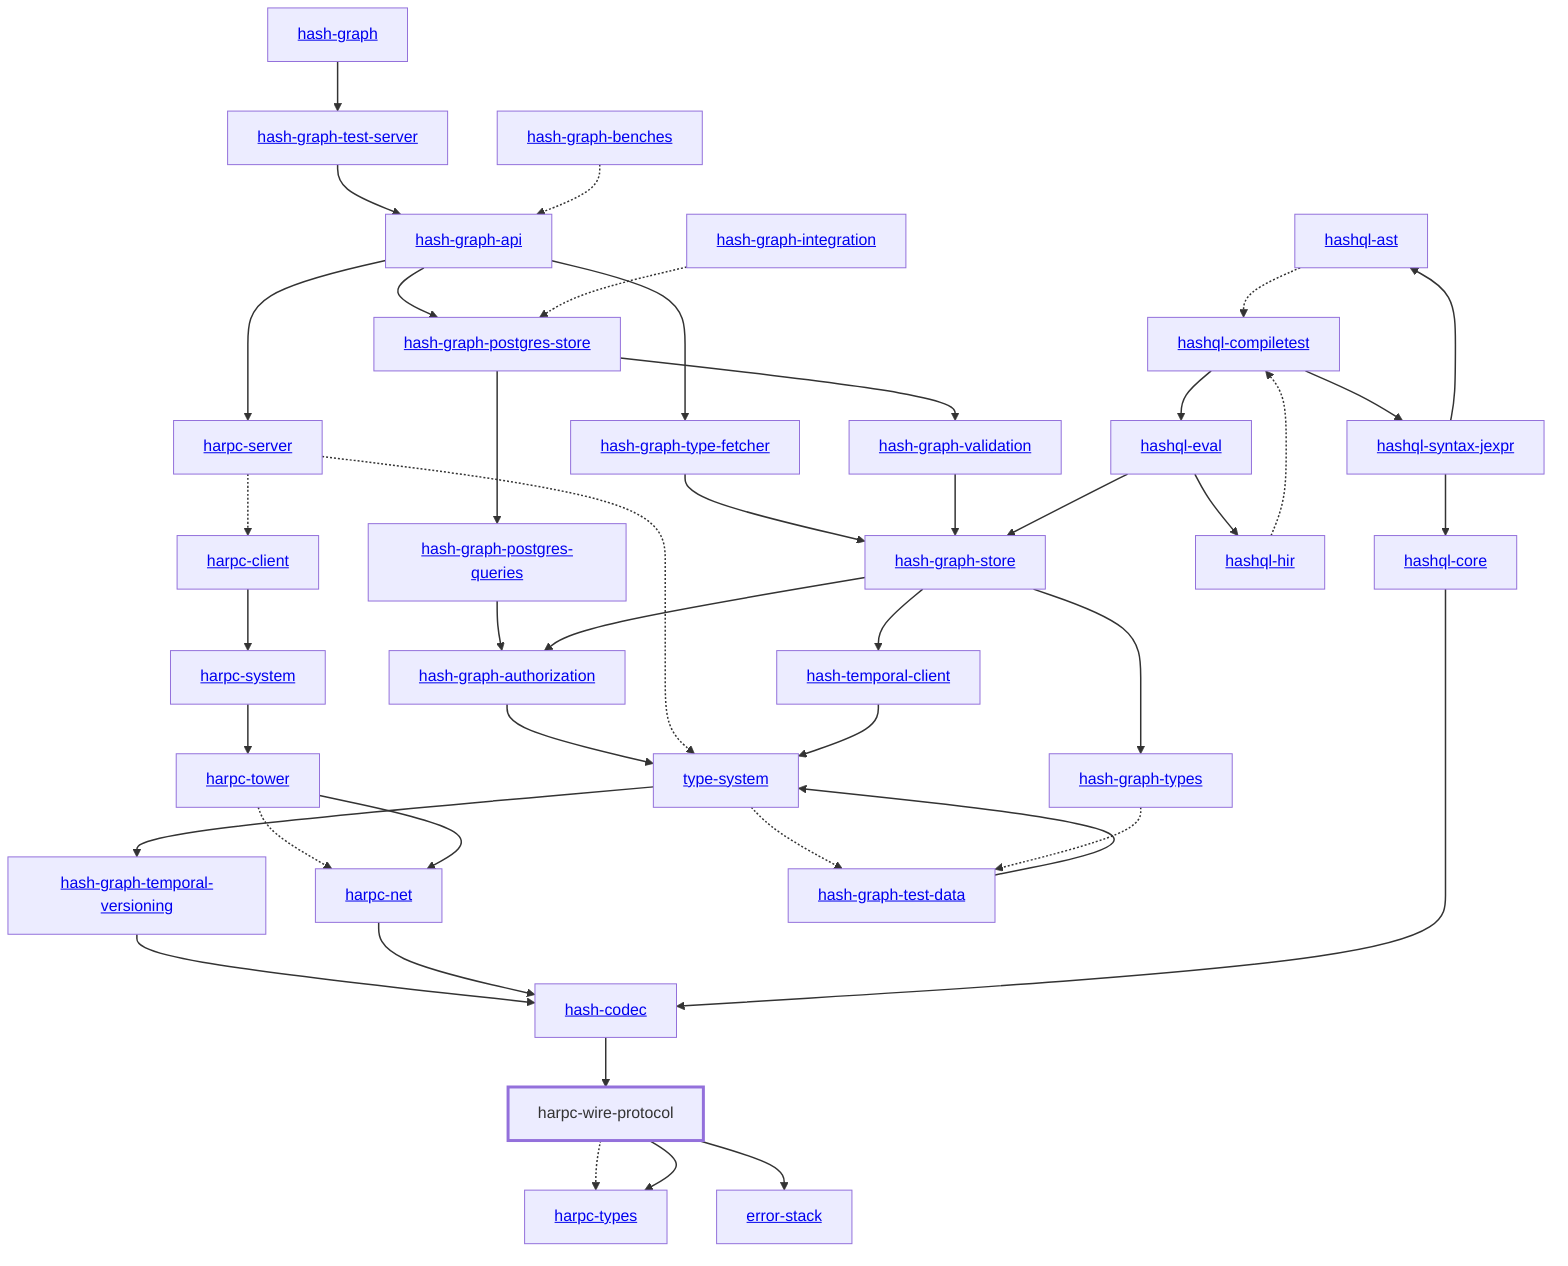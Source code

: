 graph TD
    linkStyle default stroke-width:1.5px
    classDef default stroke-width:1px
    classDef root stroke-width:3px
    classDef dev stroke-width:1px
    classDef build stroke-width:1px
    %% Legend
    %% --> : Normal dependency
    %% -.-> : Dev dependency
    %% ---> : Build dependency
    0[<a href="../hash_graph">hash-graph</a>]
    1[<a href="../type_system">type-system</a>]
    2[<a href="../hash_codec">hash-codec</a>]
    3[<a href="../hash_graph_api">hash-graph-api</a>]
    4[<a href="../hash_graph_authorization">hash-graph-authorization</a>]
    5[<a href="../hash_graph_postgres_queries">hash-graph-postgres-queries</a>]
    6[<a href="../hash_graph_postgres_store">hash-graph-postgres-store</a>]
    7[<a href="../hash_graph_store">hash-graph-store</a>]
    8[<a href="../hash_graph_temporal_versioning">hash-graph-temporal-versioning</a>]
    9[<a href="../hash_graph_test_server">hash-graph-test-server</a>]
    10[<a href="../hash_graph_type_fetcher">hash-graph-type-fetcher</a>]
    11[<a href="../hash_graph_types">hash-graph-types</a>]
    12[<a href="../hash_graph_validation">hash-graph-validation</a>]
    13[<a href="../harpc_client">harpc-client</a>]
    14[<a href="../harpc_net">harpc-net</a>]
    15[<a href="../harpc_server">harpc-server</a>]
    16[<a href="../harpc_system">harpc-system</a>]
    17[<a href="../harpc_tower">harpc-tower</a>]
    18[<a href="../harpc_types">harpc-types</a>]
    19[harpc-wire-protocol]
    class 19 root
    20[<a href="../hashql_ast">hashql-ast</a>]
    21[<a href="../hashql_compiletest">hashql-compiletest</a>]
    22[<a href="../hashql_core">hashql-core</a>]
    23[<a href="../hashql_eval">hashql-eval</a>]
    24[<a href="../hashql_hir">hashql-hir</a>]
    25[<a href="../hashql_syntax_jexpr">hashql-syntax-jexpr</a>]
    26[<a href="../hash_temporal_client">hash-temporal-client</a>]
    27[<a href="../error_stack">error-stack</a>]
    28[<a href="../hash_graph_benches">hash-graph-benches</a>]
    29[<a href="../hash_graph_integration">hash-graph-integration</a>]
    30[<a href="../hash_graph_test_data">hash-graph-test-data</a>]
    0 --> 9
    1 --> 8
    1 -.-> 30
    2 --> 19
    3 --> 6
    3 --> 10
    3 --> 15
    4 --> 1
    5 --> 4
    6 --> 5
    6 --> 12
    7 --> 4
    7 --> 11
    7 --> 26
    8 --> 2
    9 --> 3
    10 --> 7
    11 -.-> 30
    12 --> 7
    13 --> 16
    14 --> 2
    15 -.-> 1
    15 -.-> 13
    16 --> 17
    17 -.-> 14
    17 --> 14
    19 -.-> 18
    19 --> 18
    19 --> 27
    20 -.-> 21
    21 --> 23
    21 --> 25
    22 --> 2
    23 --> 7
    23 --> 24
    24 -.-> 21
    25 --> 20
    25 --> 22
    26 --> 1
    28 -.-> 3
    29 -.-> 6
    30 --> 1